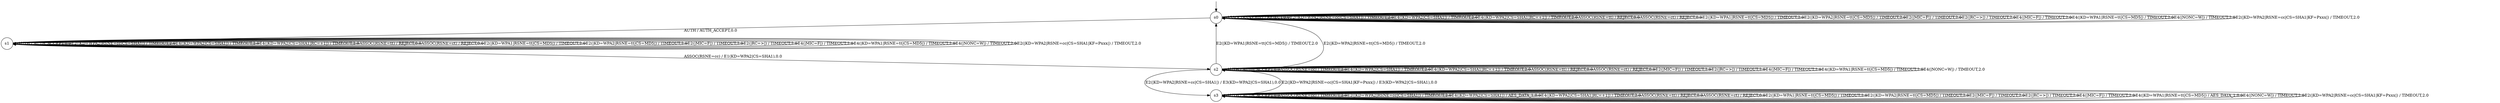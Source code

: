 digraph g {

	s0 [shape="circle" label="s0"];
	s1 [shape="circle" label="s1"];
	s2 [shape="circle" label="s2"];
	s3 [shape="circle" label="s3"];
	s0 -> s1 [label="AUTH / AUTH_ACCEPT,0.0"];
	s0 -> s0 [label="ASSOC(RSNE=cc) / REJECT,0.0"];
	s0 -> s0 [label="E2(|KD=WPA2|RSNE=cc|CS=SHA1|) / TIMEOUT,2.0"];
	s0 -> s0 [label="E4(|KD=WPA2|CS=SHA1|) / TIMEOUT,2.0"];
	s0 -> s0 [label="E4(|KD=WPA2|CS=SHA1|RC=+1|) / TIMEOUT,2.0"];
	s0 -> s0 [label="ASSOC(RSNE=tt) / REJECT,0.0"];
	s0 -> s0 [label="ASSOC(RSNE=ct) / REJECT,0.0"];
	s0 -> s0 [label="E2(|KD=WPA1|RSNE=tt|CS=MD5|) / TIMEOUT,2.0"];
	s0 -> s0 [label="E2(|KD=WPA2|RSNE=tt|CS=MD5|) / TIMEOUT,2.0"];
	s0 -> s0 [label="E2(|MIC=F|) / TIMEOUT,2.0"];
	s0 -> s0 [label="E2(|RC=>|) / TIMEOUT,2.0"];
	s0 -> s0 [label="E4(|MIC=F|) / TIMEOUT,2.0"];
	s0 -> s0 [label="E4(|KD=WPA1|RSNE=tt|CS=MD5|) / TIMEOUT,2.0"];
	s0 -> s0 [label="E4(|NONC=W|) / TIMEOUT,2.0"];
	s0 -> s0 [label="E2(|KD=WPA2|RSNE=cc|CS=SHA1|KF=Pxxx|) / TIMEOUT,2.0"];
	s1 -> s1 [label="AUTH / AUTH_ACCEPT,0.0"];
	s1 -> s2 [label="ASSOC(RSNE=cc) / E1(KD=WPA2|CS=SHA1),0.0"];
	s1 -> s1 [label="E2(|KD=WPA2|RSNE=cc|CS=SHA1|) / TIMEOUT,2.0"];
	s1 -> s1 [label="E4(|KD=WPA2|CS=SHA1|) / TIMEOUT,2.0"];
	s1 -> s1 [label="E4(|KD=WPA2|CS=SHA1|RC=+1|) / TIMEOUT,2.0"];
	s1 -> s1 [label="ASSOC(RSNE=tt) / REJECT,0.0"];
	s1 -> s1 [label="ASSOC(RSNE=ct) / REJECT,0.0"];
	s1 -> s1 [label="E2(|KD=WPA1|RSNE=tt|CS=MD5|) / TIMEOUT,2.0"];
	s1 -> s1 [label="E2(|KD=WPA2|RSNE=tt|CS=MD5|) / TIMEOUT,2.0"];
	s1 -> s1 [label="E2(|MIC=F|) / TIMEOUT,2.0"];
	s1 -> s1 [label="E2(|RC=>|) / TIMEOUT,2.0"];
	s1 -> s1 [label="E4(|MIC=F|) / TIMEOUT,2.0"];
	s1 -> s1 [label="E4(|KD=WPA1|RSNE=tt|CS=MD5|) / TIMEOUT,2.0"];
	s1 -> s1 [label="E4(|NONC=W|) / TIMEOUT,2.0"];
	s1 -> s1 [label="E2(|KD=WPA2|RSNE=cc|CS=SHA1|KF=Pxxx|) / TIMEOUT,2.0"];
	s2 -> s2 [label="AUTH / AUTH_ACCEPT,0.0"];
	s2 -> s2 [label="ASSOC(RSNE=cc) / TIMEOUT,2.0"];
	s2 -> s3 [label="E2(|KD=WPA2|RSNE=cc|CS=SHA1|) / E3(KD=WPA2|CS=SHA1),0.0"];
	s2 -> s2 [label="E4(|KD=WPA2|CS=SHA1|) / TIMEOUT,2.0"];
	s2 -> s2 [label="E4(|KD=WPA2|CS=SHA1|RC=+1|) / TIMEOUT,2.0"];
	s2 -> s2 [label="ASSOC(RSNE=tt) / REJECT,0.0"];
	s2 -> s2 [label="ASSOC(RSNE=ct) / REJECT,0.0"];
	s2 -> s0 [label="E2(|KD=WPA1|RSNE=tt|CS=MD5|) / TIMEOUT,2.0"];
	s2 -> s0 [label="E2(|KD=WPA2|RSNE=tt|CS=MD5|) / TIMEOUT,2.0"];
	s2 -> s2 [label="E2(|MIC=F|) / TIMEOUT,2.0"];
	s2 -> s2 [label="E2(|RC=>|) / TIMEOUT,2.0"];
	s2 -> s2 [label="E4(|MIC=F|) / TIMEOUT,2.0"];
	s2 -> s2 [label="E4(|KD=WPA1|RSNE=tt|CS=MD5|) / TIMEOUT,2.0"];
	s2 -> s2 [label="E4(|NONC=W|) / TIMEOUT,2.0"];
	s2 -> s3 [label="E2(|KD=WPA2|RSNE=cc|CS=SHA1|KF=Pxxx|) / E3(KD=WPA2|CS=SHA1),0.0"];
	s3 -> s3 [label="AUTH / AUTH_ACCEPT,0.0"];
	s3 -> s3 [label="ASSOC(RSNE=cc) / TIMEOUT,2.0"];
	s3 -> s3 [label="E2(|KD=WPA2|RSNE=cc|CS=SHA1|) / TIMEOUT,2.0"];
	s3 -> s3 [label="E4(|KD=WPA2|CS=SHA1|) / AES_DATA_1,0.0"];
	s3 -> s3 [label="E4(|KD=WPA2|CS=SHA1|RC=+1|) / TIMEOUT,2.0"];
	s3 -> s3 [label="ASSOC(RSNE=tt) / REJECT,0.0"];
	s3 -> s3 [label="ASSOC(RSNE=ct) / REJECT,0.0"];
	s3 -> s3 [label="E2(|KD=WPA1|RSNE=tt|CS=MD5|) / TIMEOUT,2.0"];
	s3 -> s3 [label="E2(|KD=WPA2|RSNE=tt|CS=MD5|) / TIMEOUT,2.0"];
	s3 -> s3 [label="E2(|MIC=F|) / TIMEOUT,2.0"];
	s3 -> s3 [label="E2(|RC=>|) / TIMEOUT,2.0"];
	s3 -> s3 [label="E4(|MIC=F|) / TIMEOUT,2.0"];
	s3 -> s3 [label="E4(|KD=WPA1|RSNE=tt|CS=MD5|) / AES_DATA_1,0.0"];
	s3 -> s3 [label="E4(|NONC=W|) / TIMEOUT,2.0"];
	s3 -> s3 [label="E2(|KD=WPA2|RSNE=cc|CS=SHA1|KF=Pxxx|) / TIMEOUT,2.0"];

__start0 [label="" shape="none" width="0" height="0"];
__start0 -> s0;

}
